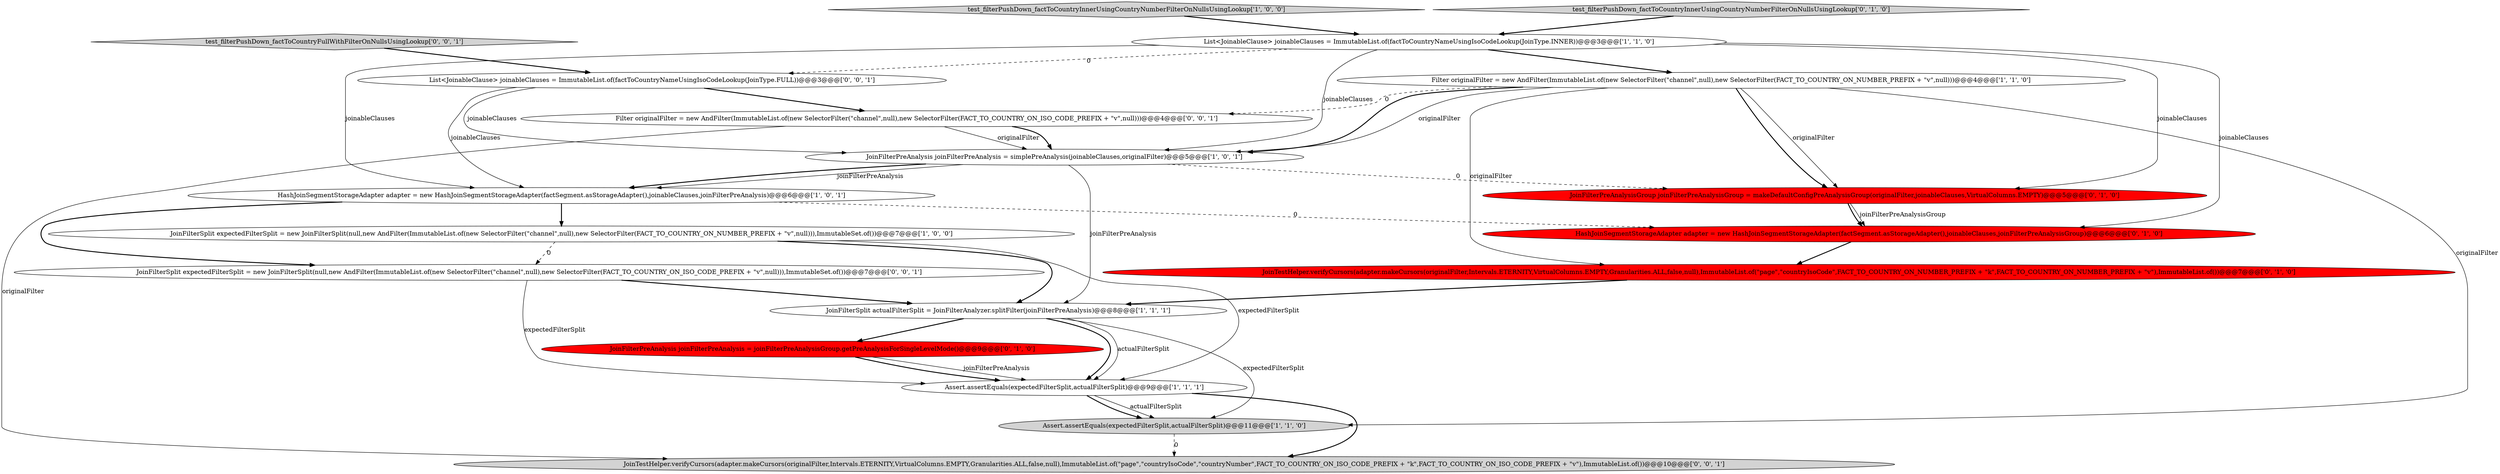 digraph {
16 [style = filled, label = "List<JoinableClause> joinableClauses = ImmutableList.of(factToCountryNameUsingIsoCodeLookup(JoinType.FULL))@@@3@@@['0', '0', '1']", fillcolor = white, shape = ellipse image = "AAA0AAABBB3BBB"];
5 [style = filled, label = "test_filterPushDown_factToCountryInnerUsingCountryNumberFilterOnNullsUsingLookup['1', '0', '0']", fillcolor = lightgray, shape = diamond image = "AAA0AAABBB1BBB"];
1 [style = filled, label = "Assert.assertEquals(expectedFilterSplit,actualFilterSplit)@@@11@@@['1', '1', '0']", fillcolor = lightgray, shape = ellipse image = "AAA0AAABBB1BBB"];
14 [style = filled, label = "test_filterPushDown_factToCountryFullWithFilterOnNullsUsingLookup['0', '0', '1']", fillcolor = lightgray, shape = diamond image = "AAA0AAABBB3BBB"];
8 [style = filled, label = "JoinFilterPreAnalysis joinFilterPreAnalysis = simplePreAnalysis(joinableClauses,originalFilter)@@@5@@@['1', '0', '1']", fillcolor = white, shape = ellipse image = "AAA0AAABBB1BBB"];
3 [style = filled, label = "JoinFilterSplit expectedFilterSplit = new JoinFilterSplit(null,new AndFilter(ImmutableList.of(new SelectorFilter(\"channel\",null),new SelectorFilter(FACT_TO_COUNTRY_ON_NUMBER_PREFIX + \"v\",null))),ImmutableSet.of())@@@7@@@['1', '0', '0']", fillcolor = white, shape = ellipse image = "AAA0AAABBB1BBB"];
4 [style = filled, label = "Filter originalFilter = new AndFilter(ImmutableList.of(new SelectorFilter(\"channel\",null),new SelectorFilter(FACT_TO_COUNTRY_ON_NUMBER_PREFIX + \"v\",null)))@@@4@@@['1', '1', '0']", fillcolor = white, shape = ellipse image = "AAA0AAABBB1BBB"];
6 [style = filled, label = "HashJoinSegmentStorageAdapter adapter = new HashJoinSegmentStorageAdapter(factSegment.asStorageAdapter(),joinableClauses,joinFilterPreAnalysis)@@@6@@@['1', '0', '1']", fillcolor = white, shape = ellipse image = "AAA0AAABBB1BBB"];
15 [style = filled, label = "Filter originalFilter = new AndFilter(ImmutableList.of(new SelectorFilter(\"channel\",null),new SelectorFilter(FACT_TO_COUNTRY_ON_ISO_CODE_PREFIX + \"v\",null)))@@@4@@@['0', '0', '1']", fillcolor = white, shape = ellipse image = "AAA0AAABBB3BBB"];
13 [style = filled, label = "JoinTestHelper.verifyCursors(adapter.makeCursors(originalFilter,Intervals.ETERNITY,VirtualColumns.EMPTY,Granularities.ALL,false,null),ImmutableList.of(\"page\",\"countryIsoCode\",FACT_TO_COUNTRY_ON_NUMBER_PREFIX + \"k\",FACT_TO_COUNTRY_ON_NUMBER_PREFIX + \"v\"),ImmutableList.of())@@@7@@@['0', '1', '0']", fillcolor = red, shape = ellipse image = "AAA1AAABBB2BBB"];
17 [style = filled, label = "JoinFilterSplit expectedFilterSplit = new JoinFilterSplit(null,new AndFilter(ImmutableList.of(new SelectorFilter(\"channel\",null),new SelectorFilter(FACT_TO_COUNTRY_ON_ISO_CODE_PREFIX + \"v\",null))),ImmutableSet.of())@@@7@@@['0', '0', '1']", fillcolor = white, shape = ellipse image = "AAA0AAABBB3BBB"];
11 [style = filled, label = "test_filterPushDown_factToCountryInnerUsingCountryNumberFilterOnNullsUsingLookup['0', '1', '0']", fillcolor = lightgray, shape = diamond image = "AAA0AAABBB2BBB"];
7 [style = filled, label = "JoinFilterSplit actualFilterSplit = JoinFilterAnalyzer.splitFilter(joinFilterPreAnalysis)@@@8@@@['1', '1', '1']", fillcolor = white, shape = ellipse image = "AAA0AAABBB1BBB"];
10 [style = filled, label = "JoinFilterPreAnalysisGroup joinFilterPreAnalysisGroup = makeDefaultConfigPreAnalysisGroup(originalFilter,joinableClauses,VirtualColumns.EMPTY)@@@5@@@['0', '1', '0']", fillcolor = red, shape = ellipse image = "AAA1AAABBB2BBB"];
12 [style = filled, label = "JoinFilterPreAnalysis joinFilterPreAnalysis = joinFilterPreAnalysisGroup.getPreAnalysisForSingleLevelMode()@@@9@@@['0', '1', '0']", fillcolor = red, shape = ellipse image = "AAA1AAABBB2BBB"];
18 [style = filled, label = "JoinTestHelper.verifyCursors(adapter.makeCursors(originalFilter,Intervals.ETERNITY,VirtualColumns.EMPTY,Granularities.ALL,false,null),ImmutableList.of(\"page\",\"countryIsoCode\",\"countryNumber\",FACT_TO_COUNTRY_ON_ISO_CODE_PREFIX + \"k\",FACT_TO_COUNTRY_ON_ISO_CODE_PREFIX + \"v\"),ImmutableList.of())@@@10@@@['0', '0', '1']", fillcolor = lightgray, shape = ellipse image = "AAA0AAABBB3BBB"];
9 [style = filled, label = "HashJoinSegmentStorageAdapter adapter = new HashJoinSegmentStorageAdapter(factSegment.asStorageAdapter(),joinableClauses,joinFilterPreAnalysisGroup)@@@6@@@['0', '1', '0']", fillcolor = red, shape = ellipse image = "AAA1AAABBB2BBB"];
0 [style = filled, label = "Assert.assertEquals(expectedFilterSplit,actualFilterSplit)@@@9@@@['1', '1', '1']", fillcolor = white, shape = ellipse image = "AAA0AAABBB1BBB"];
2 [style = filled, label = "List<JoinableClause> joinableClauses = ImmutableList.of(factToCountryNameUsingIsoCodeLookup(JoinType.INNER))@@@3@@@['1', '1', '0']", fillcolor = white, shape = ellipse image = "AAA0AAABBB1BBB"];
6->17 [style = bold, label=""];
4->10 [style = bold, label=""];
6->3 [style = bold, label=""];
16->15 [style = bold, label=""];
14->16 [style = bold, label=""];
0->1 [style = solid, label="actualFilterSplit"];
3->17 [style = dashed, label="0"];
8->10 [style = dashed, label="0"];
7->12 [style = bold, label=""];
15->8 [style = solid, label="originalFilter"];
6->9 [style = dashed, label="0"];
3->0 [style = solid, label="expectedFilterSplit"];
8->7 [style = solid, label="joinFilterPreAnalysis"];
8->6 [style = bold, label=""];
7->0 [style = bold, label=""];
1->18 [style = dashed, label="0"];
12->0 [style = solid, label="joinFilterPreAnalysis"];
2->4 [style = bold, label=""];
12->0 [style = bold, label=""];
11->2 [style = bold, label=""];
17->7 [style = bold, label=""];
16->6 [style = solid, label="joinableClauses"];
4->1 [style = solid, label="originalFilter"];
10->9 [style = solid, label="joinFilterPreAnalysisGroup"];
5->2 [style = bold, label=""];
4->13 [style = solid, label="originalFilter"];
3->7 [style = bold, label=""];
13->7 [style = bold, label=""];
0->1 [style = bold, label=""];
2->9 [style = solid, label="joinableClauses"];
17->0 [style = solid, label="expectedFilterSplit"];
4->10 [style = solid, label="originalFilter"];
16->8 [style = solid, label="joinableClauses"];
7->1 [style = solid, label="expectedFilterSplit"];
2->16 [style = dashed, label="0"];
4->15 [style = dashed, label="0"];
4->8 [style = bold, label=""];
0->18 [style = bold, label=""];
10->9 [style = bold, label=""];
7->0 [style = solid, label="actualFilterSplit"];
8->6 [style = solid, label="joinFilterPreAnalysis"];
15->18 [style = solid, label="originalFilter"];
2->8 [style = solid, label="joinableClauses"];
4->8 [style = solid, label="originalFilter"];
2->10 [style = solid, label="joinableClauses"];
2->6 [style = solid, label="joinableClauses"];
15->8 [style = bold, label=""];
9->13 [style = bold, label=""];
}
